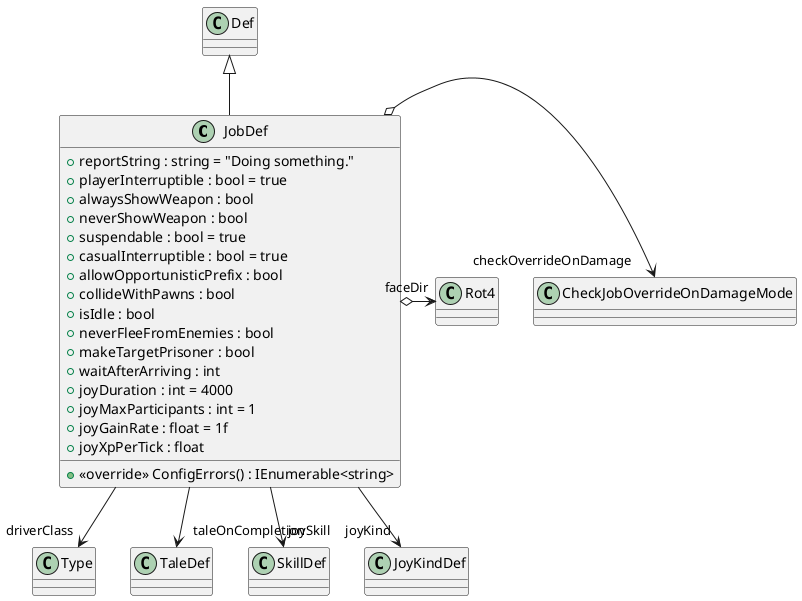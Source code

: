 @startuml
class JobDef {
    + reportString : string = "Doing something."
    + playerInterruptible : bool = true
    + alwaysShowWeapon : bool
    + neverShowWeapon : bool
    + suspendable : bool = true
    + casualInterruptible : bool = true
    + allowOpportunisticPrefix : bool
    + collideWithPawns : bool
    + isIdle : bool
    + neverFleeFromEnemies : bool
    + makeTargetPrisoner : bool
    + waitAfterArriving : int
    + joyDuration : int = 4000
    + joyMaxParticipants : int = 1
    + joyGainRate : float = 1f
    + joyXpPerTick : float
    + <<override>> ConfigErrors() : IEnumerable<string>
}
Def <|-- JobDef
JobDef --> "driverClass" Type
JobDef o-> "checkOverrideOnDamage" CheckJobOverrideOnDamageMode
JobDef --> "taleOnCompletion" TaleDef
JobDef --> "joySkill" SkillDef
JobDef --> "joyKind" JoyKindDef
JobDef o-> "faceDir" Rot4
@enduml
